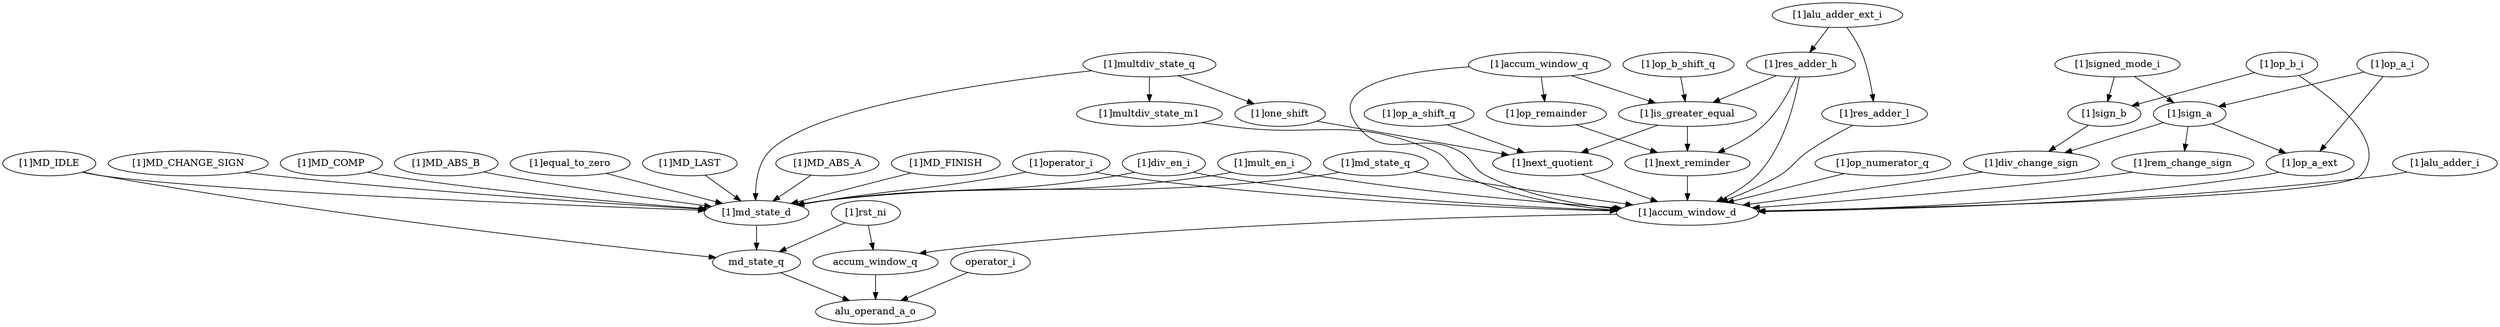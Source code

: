 strict digraph "" {
	"[1]accum_window_d"	 [complexity=6,
		importance=0.180131298391,
		rank=0.0300218830652];
	accum_window_q	 [complexity=4,
		importance=0.0930011029048,
		rank=0.0232502757262];
	"[1]accum_window_d" -> accum_window_q;
	alu_operand_a_o	 [complexity=0,
		importance=0.018992541731,
		rank=0.0];
	accum_window_q -> alu_operand_a_o;
	"[1]MD_CHANGE_SIGN"	 [complexity=7,
		importance=0.406143675016,
		rank=0.0580205250023];
	"[1]md_state_d"	 [complexity=3,
		importance=0.197787863151,
		rank=0.0659292877171];
	"[1]MD_CHANGE_SIGN" -> "[1]md_state_d";
	"[1]accum_window_q"	 [complexity=18,
		importance=0.452853057433,
		rank=0.0251585031907];
	"[1]accum_window_q" -> "[1]accum_window_d";
	"[1]op_remainder"	 [complexity=16,
		importance=0.39783703799,
		rank=0.0248648148744];
	"[1]accum_window_q" -> "[1]op_remainder";
	"[1]is_greater_equal"	 [complexity=16,
		importance=0.401685701936,
		rank=0.025105356371];
	"[1]accum_window_q" -> "[1]is_greater_equal";
	"[1]next_reminder"	 [complexity=12,
		importance=0.384212949535,
		rank=0.0320177457946];
	"[1]op_remainder" -> "[1]next_reminder";
	"[1]MD_COMP"	 [complexity=13,
		importance=0.801719401319,
		rank=0.0616707231784];
	"[1]MD_COMP" -> "[1]md_state_d";
	"[1]MD_ABS_B"	 [complexity=5,
		importance=0.208355811865,
		rank=0.041671162373];
	"[1]MD_ABS_B" -> "[1]md_state_d";
	"[1]multdiv_state_m1"	 [complexity=10,
		importance=0.193407644488,
		rank=0.0193407644488];
	"[1]multdiv_state_m1" -> "[1]accum_window_d";
	"[1]op_numerator_q"	 [complexity=12,
		importance=0.381247548848,
		rank=0.0317706290707];
	"[1]op_numerator_q" -> "[1]accum_window_d";
	md_state_q	 [complexity=1,
		importance=0.137751200845,
		rank=0.137751200845];
	md_state_q -> alu_operand_a_o;
	"[1]MD_IDLE"	 [complexity=9,
		importance=0.603931538168,
		rank=0.0671035042408];
	"[1]MD_IDLE" -> md_state_q;
	"[1]MD_IDLE" -> "[1]md_state_d";
	"[1]equal_to_zero"	 [complexity=11,
		importance=0.406143675016,
		rank=0.0369221522742];
	"[1]equal_to_zero" -> "[1]md_state_d";
	"[1]rst_ni"	 [complexity=2,
		importance=0.286070350405,
		rank=0.143035175202];
	"[1]rst_ni" -> accum_window_q;
	"[1]rst_ni" -> md_state_q;
	"[1]next_quotient"	 [complexity=8,
		importance=0.203876841296,
		rank=0.025484605162];
	"[1]next_quotient" -> "[1]accum_window_d";
	"[1]op_a_ext"	 [complexity=18,
		importance=0.734230491225,
		rank=0.0407905828458];
	"[1]op_a_ext" -> "[1]accum_window_d";
	"[1]operator_i"	 [complexity=5,
		importance=1.59287085392,
		rank=0.318574170785];
	"[1]operator_i" -> "[1]accum_window_d";
	"[1]operator_i" -> "[1]md_state_d";
	"[1]rem_change_sign"	 [complexity=10,
		importance=0.192515609867,
		rank=0.0192515609867];
	"[1]rem_change_sign" -> "[1]accum_window_d";
	"[1]res_adder_h"	 [complexity=21,
		importance=0.41489562302,
		rank=0.0197569344295];
	"[1]res_adder_h" -> "[1]accum_window_d";
	"[1]res_adder_h" -> "[1]is_greater_equal";
	"[1]res_adder_h" -> "[1]next_reminder";
	"[1]is_greater_equal" -> "[1]next_quotient";
	"[1]is_greater_equal" -> "[1]next_reminder";
	"[1]res_adder_l"	 [complexity=12,
		importance=0.553603816257,
		rank=0.0461336513548];
	"[1]res_adder_l" -> "[1]accum_window_d";
	"[1]op_a_shift_q"	 [complexity=13,
		importance=0.229930647749,
		rank=0.0176869729037];
	"[1]op_a_shift_q" -> "[1]next_quotient";
	"[1]signed_mode_i"	 [complexity=16,
		importance=0.219265706088,
		rank=0.0137041066305];
	"[1]sign_b"	 [complexity=13,
		importance=0.208697757374,
		rank=0.0160536736442];
	"[1]signed_mode_i" -> "[1]sign_b";
	"[1]sign_a"	 [complexity=13,
		importance=0.209358250466,
		rank=0.0161044808051];
	"[1]signed_mode_i" -> "[1]sign_a";
	"[1]next_reminder" -> "[1]accum_window_d";
	"[1]one_shift"	 [complexity=13,
		importance=0.217153187393,
		rank=0.0167040913379];
	"[1]one_shift" -> "[1]next_quotient";
	"[1]div_en_i"	 [complexity=5,
		importance=3.37296162228,
		rank=0.674592324457];
	"[1]div_en_i" -> "[1]accum_window_d";
	"[1]div_en_i" -> "[1]md_state_d";
	"[1]op_a_i"	 [complexity=16,
		importance=0.219926199181,
		rank=0.0137453874488];
	"[1]op_a_i" -> "[1]op_a_ext";
	"[1]op_a_i" -> "[1]sign_a";
	"[1]div_change_sign"	 [complexity=10,
		importance=0.194827343198,
		rank=0.0194827343198];
	"[1]sign_b" -> "[1]div_change_sign";
	"[1]op_b_shift_q"	 [complexity=21,
		importance=0.428038662217,
		rank=0.0203827934389];
	"[1]op_b_shift_q" -> "[1]is_greater_equal";
	"[1]sign_a" -> "[1]op_a_ext";
	"[1]sign_a" -> "[1]rem_change_sign";
	"[1]sign_a" -> "[1]div_change_sign";
	"[1]alu_adder_ext_i"	 [complexity=23,
		importance=0.425463571734,
		rank=0.0184984161623];
	"[1]alu_adder_ext_i" -> "[1]res_adder_h";
	"[1]alu_adder_ext_i" -> "[1]res_adder_l";
	"[1]MD_LAST"	 [complexity=7,
		importance=0.208355811865,
		rank=0.0297651159807];
	"[1]MD_LAST" -> "[1]md_state_d";
	"[1]multdiv_state_q"	 [complexity=7,
		importance=0.219455354559,
		rank=0.031350764937];
	"[1]multdiv_state_q" -> "[1]multdiv_state_m1";
	"[1]multdiv_state_q" -> "[1]one_shift";
	"[1]multdiv_state_q" -> "[1]md_state_d";
	"[1]md_state_d" -> md_state_q;
	"[1]alu_adder_i"	 [complexity=14,
		importance=0.370830545497,
		rank=0.0264878961069];
	"[1]alu_adder_i" -> "[1]accum_window_d";
	"[1]MD_ABS_A"	 [complexity=11,
		importance=0.406143675016,
		rank=0.0369221522742];
	"[1]MD_ABS_A" -> "[1]md_state_d";
	operator_i	 [complexity=1,
		importance=0.105530657369,
		rank=0.105530657369];
	operator_i -> alu_operand_a_o;
	"[1]mult_en_i"	 [complexity=5,
		importance=3.37296162228,
		rank=0.674592324457];
	"[1]mult_en_i" -> "[1]accum_window_d";
	"[1]mult_en_i" -> "[1]md_state_d";
	"[1]MD_FINISH"	 [complexity=13,
		importance=0.603931538168,
		rank=0.0464562721667];
	"[1]MD_FINISH" -> "[1]md_state_d";
	"[1]div_change_sign" -> "[1]accum_window_d";
	"[1]md_state_q"	 [complexity=6,
		importance=3.60297002891,
		rank=0.600495004819];
	"[1]md_state_q" -> "[1]accum_window_d";
	"[1]md_state_q" -> "[1]md_state_d";
	"[1]op_b_i"	 [complexity=16,
		importance=0.219265706088,
		rank=0.0137041066305];
	"[1]op_b_i" -> "[1]accum_window_d";
	"[1]op_b_i" -> "[1]sign_b";
}
